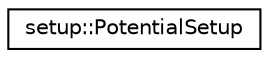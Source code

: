 digraph "Graphical Class Hierarchy"
{
 // LATEX_PDF_SIZE
  edge [fontname="Helvetica",fontsize="10",labelfontname="Helvetica",labelfontsize="10"];
  node [fontname="Helvetica",fontsize="10",shape=record];
  rankdir="LR";
  Node0 [label="setup::PotentialSetup",height=0.2,width=0.4,color="black", fillcolor="white", style="filled",URL="$classsetup_1_1PotentialSetup.html",tooltip="Setup potential."];
}
